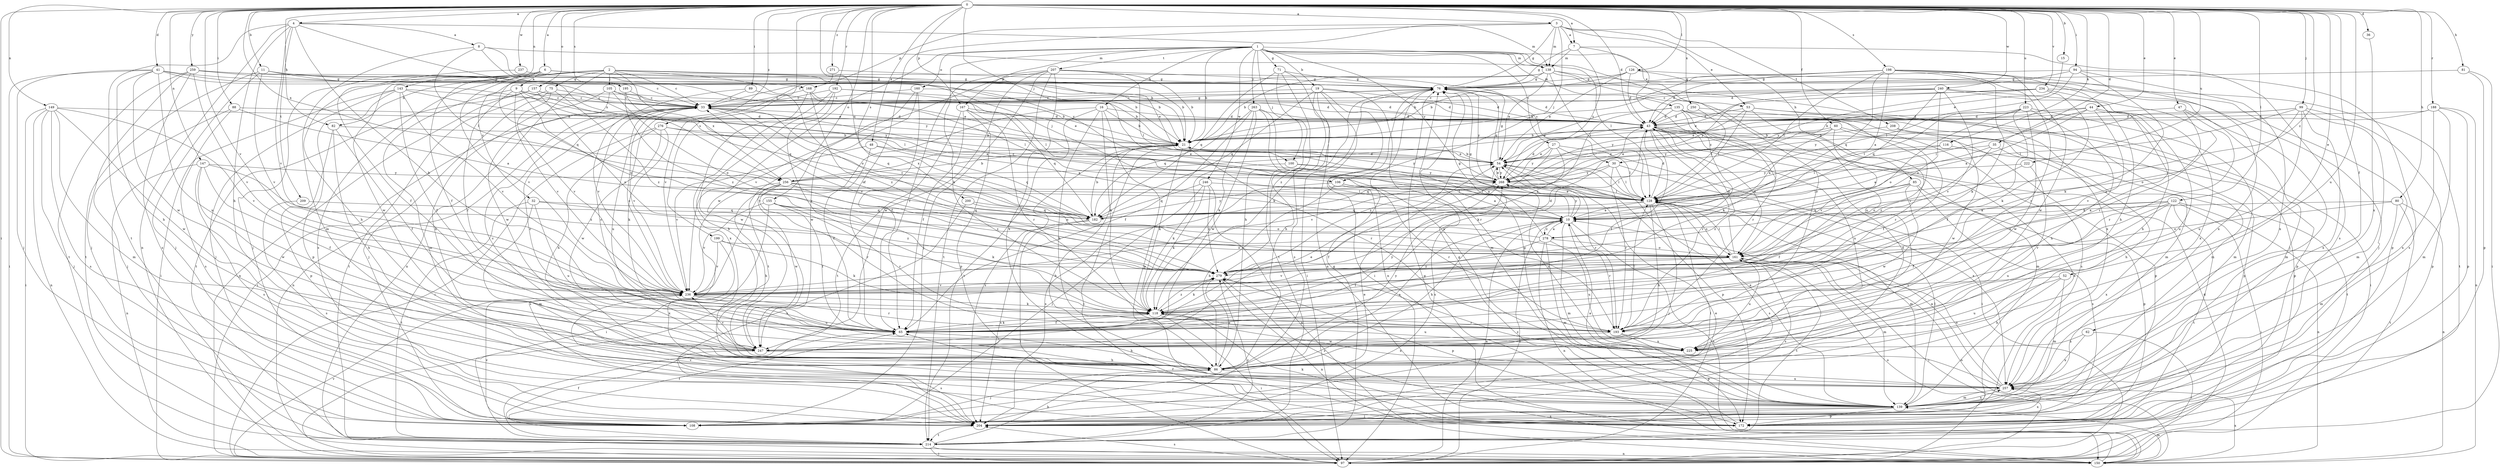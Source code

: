 strict digraph  {
0;
1;
2;
3;
4;
6;
7;
8;
9;
10;
11;
15;
16;
19;
21;
27;
30;
32;
33;
35;
36;
41;
43;
44;
47;
48;
52;
53;
54;
60;
62;
65;
71;
75;
76;
80;
81;
82;
85;
86;
88;
89;
94;
97;
99;
100;
105;
106;
108;
116;
118;
122;
126;
128;
135;
138;
139;
143;
147;
149;
150;
155;
157;
160;
161;
167;
168;
172;
182;
188;
192;
193;
195;
198;
199;
200;
204;
207;
208;
209;
214;
222;
223;
225;
234;
236;
237;
240;
246;
247;
250;
256;
257;
259;
263;
268;
271;
276;
278;
279;
0 -> 3  [label=a];
0 -> 4  [label=a];
0 -> 6  [label=a];
0 -> 7  [label=a];
0 -> 11  [label=b];
0 -> 15  [label=b];
0 -> 35  [label=d];
0 -> 36  [label=d];
0 -> 41  [label=d];
0 -> 43  [label=d];
0 -> 44  [label=e];
0 -> 47  [label=e];
0 -> 48  [label=e];
0 -> 52  [label=e];
0 -> 60  [label=f];
0 -> 62  [label=f];
0 -> 80  [label=h];
0 -> 81  [label=h];
0 -> 82  [label=h];
0 -> 88  [label=i];
0 -> 89  [label=i];
0 -> 94  [label=i];
0 -> 97  [label=i];
0 -> 99  [label=j];
0 -> 100  [label=j];
0 -> 116  [label=k];
0 -> 122  [label=l];
0 -> 126  [label=l];
0 -> 143  [label=n];
0 -> 147  [label=n];
0 -> 149  [label=n];
0 -> 155  [label=o];
0 -> 157  [label=o];
0 -> 167  [label=p];
0 -> 182  [label=q];
0 -> 188  [label=r];
0 -> 192  [label=r];
0 -> 195  [label=s];
0 -> 198  [label=s];
0 -> 199  [label=s];
0 -> 200  [label=s];
0 -> 222  [label=u];
0 -> 223  [label=u];
0 -> 225  [label=u];
0 -> 234  [label=v];
0 -> 236  [label=v];
0 -> 237  [label=w];
0 -> 240  [label=w];
0 -> 250  [label=x];
0 -> 256  [label=x];
0 -> 259  [label=y];
0 -> 271  [label=z];
0 -> 276  [label=z];
0 -> 278  [label=z];
1 -> 16  [label=b];
1 -> 19  [label=b];
1 -> 21  [label=b];
1 -> 27  [label=c];
1 -> 53  [label=e];
1 -> 71  [label=g];
1 -> 100  [label=j];
1 -> 118  [label=k];
1 -> 128  [label=l];
1 -> 135  [label=m];
1 -> 138  [label=m];
1 -> 160  [label=o];
1 -> 167  [label=p];
1 -> 193  [label=r];
1 -> 207  [label=t];
1 -> 246  [label=w];
1 -> 247  [label=w];
1 -> 263  [label=y];
1 -> 268  [label=y];
2 -> 21  [label=b];
2 -> 30  [label=c];
2 -> 32  [label=c];
2 -> 33  [label=c];
2 -> 75  [label=g];
2 -> 82  [label=h];
2 -> 105  [label=j];
2 -> 150  [label=n];
2 -> 161  [label=o];
2 -> 204  [label=s];
2 -> 256  [label=x];
3 -> 7  [label=a];
3 -> 53  [label=e];
3 -> 65  [label=f];
3 -> 76  [label=g];
3 -> 85  [label=h];
3 -> 106  [label=j];
3 -> 138  [label=m];
3 -> 168  [label=p];
3 -> 208  [label=t];
4 -> 8  [label=a];
4 -> 86  [label=h];
4 -> 118  [label=k];
4 -> 138  [label=m];
4 -> 150  [label=n];
4 -> 209  [label=t];
4 -> 214  [label=t];
4 -> 236  [label=v];
4 -> 256  [label=x];
6 -> 9  [label=a];
6 -> 54  [label=e];
6 -> 65  [label=f];
6 -> 76  [label=g];
6 -> 86  [label=h];
6 -> 106  [label=j];
6 -> 108  [label=j];
6 -> 182  [label=q];
6 -> 236  [label=v];
6 -> 247  [label=w];
7 -> 76  [label=g];
7 -> 138  [label=m];
7 -> 204  [label=s];
7 -> 268  [label=y];
7 -> 278  [label=z];
8 -> 21  [label=b];
8 -> 128  [label=l];
8 -> 138  [label=m];
8 -> 139  [label=m];
8 -> 268  [label=y];
9 -> 33  [label=c];
9 -> 65  [label=f];
9 -> 128  [label=l];
9 -> 139  [label=m];
9 -> 161  [label=o];
9 -> 182  [label=q];
9 -> 236  [label=v];
10 -> 54  [label=e];
10 -> 76  [label=g];
10 -> 86  [label=h];
10 -> 97  [label=i];
10 -> 139  [label=m];
10 -> 150  [label=n];
10 -> 193  [label=r];
10 -> 268  [label=y];
10 -> 278  [label=z];
11 -> 21  [label=b];
11 -> 108  [label=j];
11 -> 168  [label=p];
11 -> 214  [label=t];
11 -> 236  [label=v];
11 -> 268  [label=y];
15 -> 30  [label=e];
16 -> 21  [label=b];
16 -> 43  [label=d];
16 -> 86  [label=h];
16 -> 118  [label=k];
16 -> 172  [label=p];
16 -> 214  [label=t];
16 -> 236  [label=v];
19 -> 33  [label=c];
19 -> 43  [label=d];
19 -> 86  [label=h];
19 -> 97  [label=i];
19 -> 139  [label=m];
19 -> 150  [label=n];
19 -> 182  [label=q];
19 -> 204  [label=s];
21 -> 54  [label=e];
21 -> 97  [label=i];
21 -> 118  [label=k];
21 -> 193  [label=r];
21 -> 204  [label=s];
21 -> 256  [label=x];
21 -> 268  [label=y];
27 -> 54  [label=e];
27 -> 97  [label=i];
27 -> 128  [label=l];
27 -> 236  [label=v];
27 -> 268  [label=y];
27 -> 279  [label=z];
30 -> 128  [label=l];
30 -> 182  [label=q];
30 -> 193  [label=r];
30 -> 257  [label=x];
30 -> 268  [label=y];
32 -> 139  [label=m];
32 -> 182  [label=q];
32 -> 214  [label=t];
32 -> 225  [label=u];
32 -> 279  [label=z];
33 -> 43  [label=d];
33 -> 76  [label=g];
33 -> 97  [label=i];
33 -> 150  [label=n];
33 -> 161  [label=o];
33 -> 182  [label=q];
33 -> 225  [label=u];
33 -> 236  [label=v];
35 -> 10  [label=a];
35 -> 54  [label=e];
35 -> 214  [label=t];
35 -> 279  [label=z];
36 -> 257  [label=x];
41 -> 33  [label=c];
41 -> 54  [label=e];
41 -> 76  [label=g];
41 -> 86  [label=h];
41 -> 97  [label=i];
41 -> 108  [label=j];
41 -> 225  [label=u];
41 -> 247  [label=w];
43 -> 21  [label=b];
43 -> 65  [label=f];
43 -> 118  [label=k];
43 -> 139  [label=m];
43 -> 161  [label=o];
43 -> 172  [label=p];
43 -> 193  [label=r];
43 -> 225  [label=u];
44 -> 10  [label=a];
44 -> 43  [label=d];
44 -> 54  [label=e];
44 -> 118  [label=k];
44 -> 128  [label=l];
44 -> 225  [label=u];
44 -> 236  [label=v];
47 -> 43  [label=d];
47 -> 139  [label=m];
47 -> 193  [label=r];
47 -> 279  [label=z];
48 -> 54  [label=e];
48 -> 65  [label=f];
48 -> 182  [label=q];
48 -> 236  [label=v];
52 -> 86  [label=h];
52 -> 139  [label=m];
52 -> 225  [label=u];
52 -> 236  [label=v];
53 -> 43  [label=d];
53 -> 128  [label=l];
53 -> 139  [label=m];
53 -> 172  [label=p];
53 -> 193  [label=r];
53 -> 268  [label=y];
54 -> 21  [label=b];
54 -> 76  [label=g];
54 -> 128  [label=l];
54 -> 172  [label=p];
54 -> 193  [label=r];
54 -> 204  [label=s];
54 -> 268  [label=y];
60 -> 10  [label=a];
60 -> 21  [label=b];
60 -> 65  [label=f];
60 -> 172  [label=p];
60 -> 236  [label=v];
60 -> 268  [label=y];
62 -> 97  [label=i];
62 -> 225  [label=u];
62 -> 257  [label=x];
65 -> 33  [label=c];
65 -> 86  [label=h];
65 -> 118  [label=k];
65 -> 268  [label=y];
71 -> 76  [label=g];
71 -> 86  [label=h];
71 -> 150  [label=n];
71 -> 182  [label=q];
71 -> 214  [label=t];
75 -> 33  [label=c];
75 -> 108  [label=j];
75 -> 214  [label=t];
75 -> 236  [label=v];
75 -> 279  [label=z];
76 -> 33  [label=c];
76 -> 43  [label=d];
76 -> 97  [label=i];
76 -> 118  [label=k];
76 -> 268  [label=y];
76 -> 279  [label=z];
80 -> 10  [label=a];
80 -> 139  [label=m];
80 -> 150  [label=n];
80 -> 161  [label=o];
80 -> 214  [label=t];
81 -> 76  [label=g];
81 -> 97  [label=i];
81 -> 172  [label=p];
82 -> 21  [label=b];
82 -> 65  [label=f];
82 -> 86  [label=h];
82 -> 172  [label=p];
85 -> 65  [label=f];
85 -> 128  [label=l];
85 -> 172  [label=p];
85 -> 204  [label=s];
85 -> 247  [label=w];
85 -> 279  [label=z];
86 -> 10  [label=a];
86 -> 33  [label=c];
86 -> 43  [label=d];
86 -> 108  [label=j];
86 -> 257  [label=x];
86 -> 268  [label=y];
86 -> 279  [label=z];
88 -> 10  [label=a];
88 -> 43  [label=d];
88 -> 108  [label=j];
88 -> 204  [label=s];
89 -> 21  [label=b];
89 -> 33  [label=c];
89 -> 236  [label=v];
94 -> 43  [label=d];
94 -> 76  [label=g];
94 -> 118  [label=k];
94 -> 128  [label=l];
94 -> 204  [label=s];
94 -> 257  [label=x];
97 -> 10  [label=a];
97 -> 43  [label=d];
97 -> 54  [label=e];
97 -> 161  [label=o];
97 -> 204  [label=s];
97 -> 236  [label=v];
99 -> 43  [label=d];
99 -> 128  [label=l];
99 -> 139  [label=m];
99 -> 161  [label=o];
99 -> 172  [label=p];
99 -> 225  [label=u];
99 -> 257  [label=x];
99 -> 268  [label=y];
100 -> 10  [label=a];
100 -> 118  [label=k];
100 -> 268  [label=y];
105 -> 33  [label=c];
105 -> 43  [label=d];
105 -> 86  [label=h];
105 -> 161  [label=o];
105 -> 247  [label=w];
106 -> 10  [label=a];
106 -> 86  [label=h];
106 -> 128  [label=l];
106 -> 193  [label=r];
106 -> 204  [label=s];
108 -> 43  [label=d];
108 -> 54  [label=e];
108 -> 65  [label=f];
108 -> 128  [label=l];
108 -> 236  [label=v];
116 -> 54  [label=e];
116 -> 86  [label=h];
116 -> 128  [label=l];
118 -> 65  [label=f];
118 -> 97  [label=i];
118 -> 193  [label=r];
118 -> 225  [label=u];
118 -> 257  [label=x];
118 -> 279  [label=z];
122 -> 10  [label=a];
122 -> 65  [label=f];
122 -> 97  [label=i];
122 -> 150  [label=n];
122 -> 161  [label=o];
122 -> 182  [label=q];
122 -> 214  [label=t];
122 -> 225  [label=u];
122 -> 257  [label=x];
126 -> 21  [label=b];
126 -> 43  [label=d];
126 -> 54  [label=e];
126 -> 76  [label=g];
126 -> 108  [label=j];
126 -> 172  [label=p];
128 -> 10  [label=a];
128 -> 33  [label=c];
128 -> 43  [label=d];
128 -> 86  [label=h];
128 -> 108  [label=j];
128 -> 139  [label=m];
128 -> 161  [label=o];
128 -> 182  [label=q];
128 -> 204  [label=s];
135 -> 43  [label=d];
135 -> 54  [label=e];
135 -> 97  [label=i];
135 -> 118  [label=k];
135 -> 139  [label=m];
135 -> 193  [label=r];
135 -> 204  [label=s];
135 -> 279  [label=z];
138 -> 21  [label=b];
138 -> 33  [label=c];
138 -> 54  [label=e];
138 -> 76  [label=g];
138 -> 108  [label=j];
138 -> 128  [label=l];
138 -> 225  [label=u];
138 -> 257  [label=x];
139 -> 10  [label=a];
139 -> 21  [label=b];
139 -> 54  [label=e];
139 -> 65  [label=f];
139 -> 76  [label=g];
139 -> 108  [label=j];
139 -> 128  [label=l];
139 -> 172  [label=p];
139 -> 204  [label=s];
139 -> 257  [label=x];
143 -> 33  [label=c];
143 -> 65  [label=f];
143 -> 97  [label=i];
143 -> 108  [label=j];
143 -> 172  [label=p];
143 -> 236  [label=v];
143 -> 268  [label=y];
147 -> 65  [label=f];
147 -> 150  [label=n];
147 -> 204  [label=s];
147 -> 247  [label=w];
147 -> 268  [label=y];
147 -> 279  [label=z];
149 -> 43  [label=d];
149 -> 97  [label=i];
149 -> 108  [label=j];
149 -> 139  [label=m];
149 -> 150  [label=n];
149 -> 204  [label=s];
149 -> 236  [label=v];
149 -> 247  [label=w];
150 -> 76  [label=g];
150 -> 139  [label=m];
150 -> 161  [label=o];
150 -> 257  [label=x];
155 -> 65  [label=f];
155 -> 97  [label=i];
155 -> 118  [label=k];
155 -> 182  [label=q];
155 -> 193  [label=r];
155 -> 236  [label=v];
157 -> 33  [label=c];
157 -> 54  [label=e];
157 -> 150  [label=n];
157 -> 214  [label=t];
157 -> 279  [label=z];
160 -> 33  [label=c];
160 -> 43  [label=d];
160 -> 65  [label=f];
160 -> 214  [label=t];
160 -> 247  [label=w];
161 -> 43  [label=d];
161 -> 97  [label=i];
161 -> 128  [label=l];
161 -> 139  [label=m];
161 -> 204  [label=s];
161 -> 214  [label=t];
161 -> 225  [label=u];
161 -> 236  [label=v];
161 -> 279  [label=z];
167 -> 43  [label=d];
167 -> 65  [label=f];
167 -> 172  [label=p];
167 -> 182  [label=q];
167 -> 193  [label=r];
167 -> 214  [label=t];
168 -> 21  [label=b];
168 -> 33  [label=c];
168 -> 86  [label=h];
168 -> 128  [label=l];
168 -> 279  [label=z];
172 -> 76  [label=g];
172 -> 118  [label=k];
172 -> 236  [label=v];
172 -> 279  [label=z];
182 -> 21  [label=b];
182 -> 97  [label=i];
182 -> 204  [label=s];
182 -> 268  [label=y];
188 -> 21  [label=b];
188 -> 43  [label=d];
188 -> 139  [label=m];
188 -> 150  [label=n];
188 -> 172  [label=p];
188 -> 257  [label=x];
192 -> 33  [label=c];
192 -> 43  [label=d];
192 -> 118  [label=k];
192 -> 128  [label=l];
192 -> 247  [label=w];
192 -> 257  [label=x];
193 -> 128  [label=l];
193 -> 172  [label=p];
193 -> 225  [label=u];
193 -> 247  [label=w];
195 -> 10  [label=a];
195 -> 33  [label=c];
195 -> 279  [label=z];
198 -> 10  [label=a];
198 -> 21  [label=b];
198 -> 43  [label=d];
198 -> 76  [label=g];
198 -> 86  [label=h];
198 -> 118  [label=k];
198 -> 128  [label=l];
198 -> 182  [label=q];
198 -> 193  [label=r];
198 -> 247  [label=w];
198 -> 257  [label=x];
199 -> 118  [label=k];
199 -> 161  [label=o];
199 -> 236  [label=v];
199 -> 257  [label=x];
200 -> 161  [label=o];
200 -> 182  [label=q];
200 -> 204  [label=s];
204 -> 214  [label=t];
204 -> 257  [label=x];
207 -> 21  [label=b];
207 -> 65  [label=f];
207 -> 76  [label=g];
207 -> 108  [label=j];
207 -> 128  [label=l];
207 -> 214  [label=t];
207 -> 236  [label=v];
207 -> 247  [label=w];
207 -> 257  [label=x];
208 -> 21  [label=b];
208 -> 172  [label=p];
208 -> 247  [label=w];
209 -> 182  [label=q];
209 -> 204  [label=s];
214 -> 65  [label=f];
214 -> 76  [label=g];
214 -> 86  [label=h];
214 -> 97  [label=i];
214 -> 150  [label=n];
214 -> 279  [label=z];
222 -> 161  [label=o];
222 -> 193  [label=r];
222 -> 268  [label=y];
223 -> 43  [label=d];
223 -> 65  [label=f];
223 -> 86  [label=h];
223 -> 128  [label=l];
223 -> 139  [label=m];
223 -> 161  [label=o];
223 -> 247  [label=w];
234 -> 33  [label=c];
234 -> 54  [label=e];
234 -> 118  [label=k];
234 -> 193  [label=r];
234 -> 214  [label=t];
234 -> 268  [label=y];
236 -> 33  [label=c];
236 -> 118  [label=k];
236 -> 193  [label=r];
236 -> 225  [label=u];
237 -> 65  [label=f];
237 -> 76  [label=g];
240 -> 21  [label=b];
240 -> 33  [label=c];
240 -> 86  [label=h];
240 -> 161  [label=o];
240 -> 182  [label=q];
240 -> 236  [label=v];
240 -> 257  [label=x];
240 -> 268  [label=y];
246 -> 108  [label=j];
246 -> 118  [label=k];
246 -> 128  [label=l];
246 -> 150  [label=n];
246 -> 182  [label=q];
246 -> 279  [label=z];
247 -> 33  [label=c];
247 -> 54  [label=e];
247 -> 86  [label=h];
247 -> 204  [label=s];
247 -> 236  [label=v];
250 -> 43  [label=d];
250 -> 128  [label=l];
250 -> 236  [label=v];
256 -> 21  [label=b];
256 -> 43  [label=d];
256 -> 86  [label=h];
256 -> 128  [label=l];
256 -> 161  [label=o];
256 -> 193  [label=r];
256 -> 204  [label=s];
256 -> 247  [label=w];
256 -> 279  [label=z];
257 -> 10  [label=a];
257 -> 139  [label=m];
257 -> 161  [label=o];
257 -> 279  [label=z];
259 -> 21  [label=b];
259 -> 54  [label=e];
259 -> 76  [label=g];
259 -> 108  [label=j];
259 -> 204  [label=s];
259 -> 214  [label=t];
259 -> 236  [label=v];
263 -> 43  [label=d];
263 -> 65  [label=f];
263 -> 118  [label=k];
263 -> 182  [label=q];
263 -> 193  [label=r];
263 -> 225  [label=u];
263 -> 247  [label=w];
268 -> 43  [label=d];
268 -> 54  [label=e];
268 -> 65  [label=f];
268 -> 76  [label=g];
268 -> 128  [label=l];
268 -> 225  [label=u];
271 -> 76  [label=g];
271 -> 236  [label=v];
276 -> 10  [label=a];
276 -> 21  [label=b];
276 -> 86  [label=h];
276 -> 97  [label=i];
276 -> 118  [label=k];
276 -> 247  [label=w];
278 -> 10  [label=a];
278 -> 33  [label=c];
278 -> 65  [label=f];
278 -> 76  [label=g];
278 -> 139  [label=m];
278 -> 150  [label=n];
278 -> 161  [label=o];
278 -> 225  [label=u];
279 -> 33  [label=c];
279 -> 43  [label=d];
279 -> 118  [label=k];
279 -> 150  [label=n];
279 -> 172  [label=p];
279 -> 236  [label=v];
}
